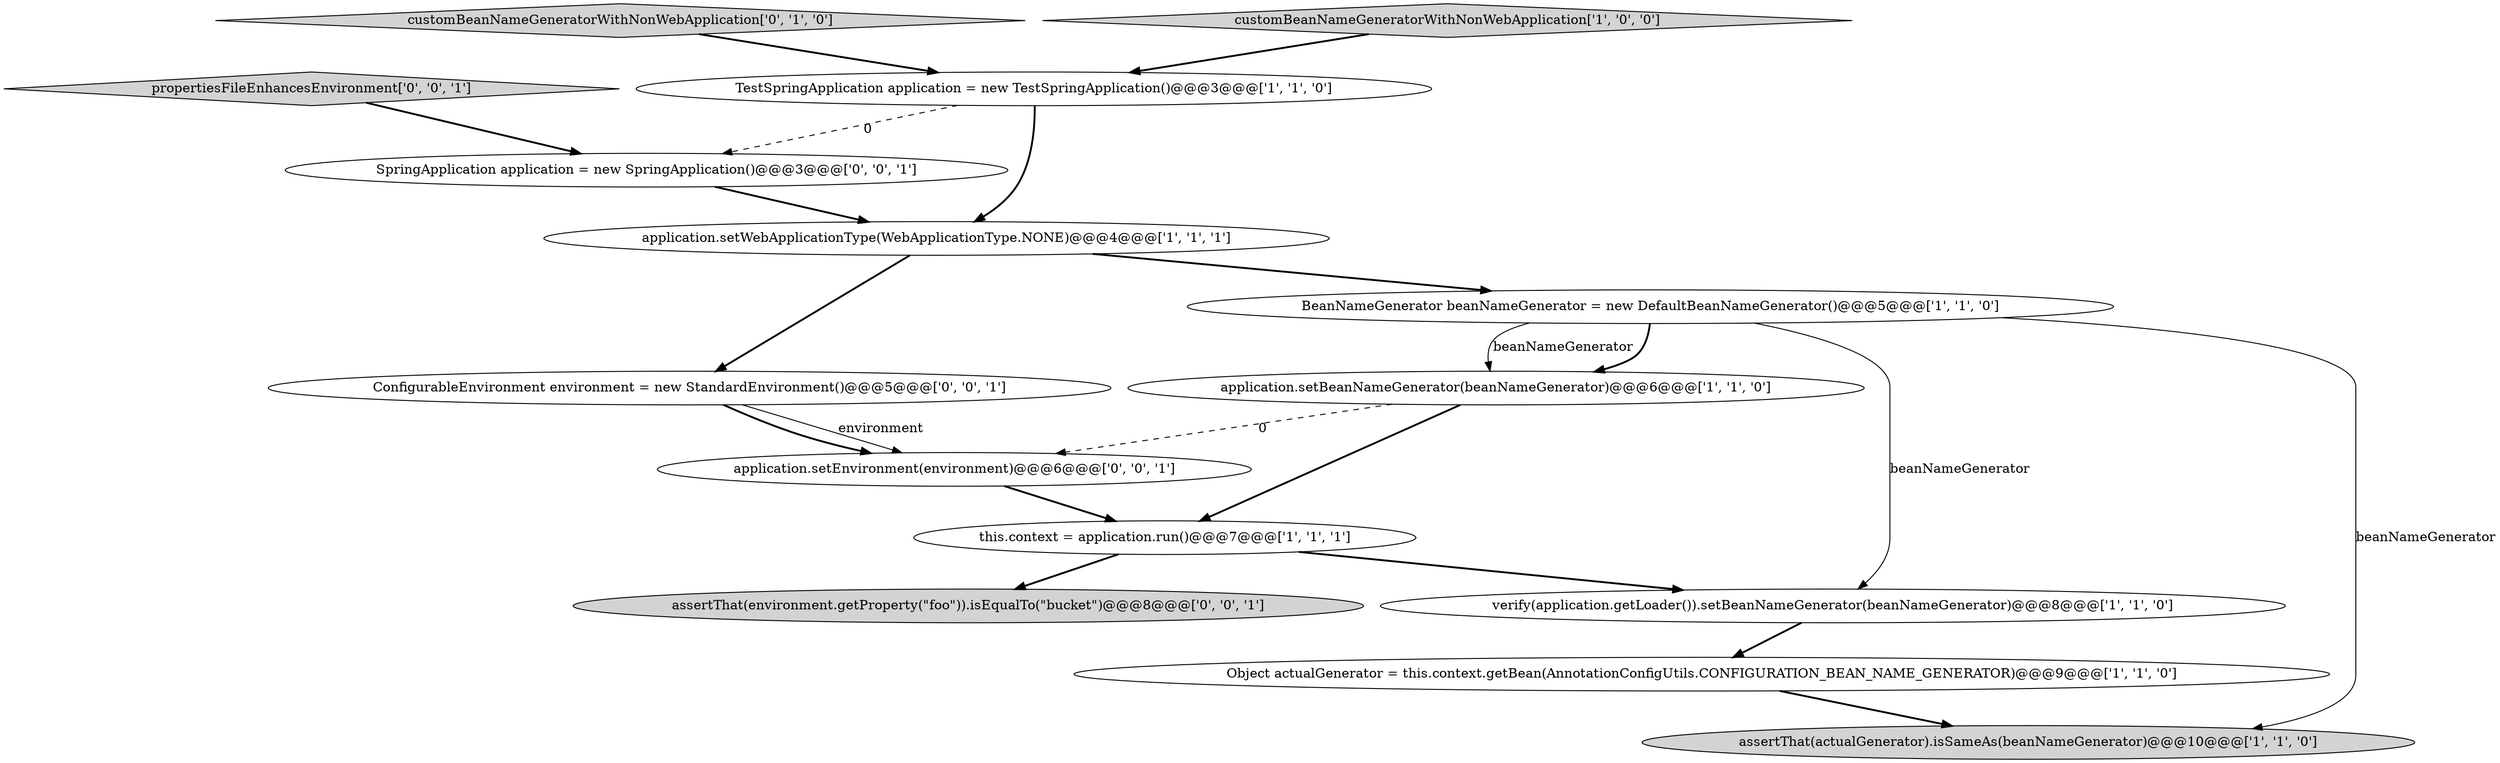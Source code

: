 digraph {
0 [style = filled, label = "verify(application.getLoader()).setBeanNameGenerator(beanNameGenerator)@@@8@@@['1', '1', '0']", fillcolor = white, shape = ellipse image = "AAA0AAABBB1BBB"];
11 [style = filled, label = "ConfigurableEnvironment environment = new StandardEnvironment()@@@5@@@['0', '0', '1']", fillcolor = white, shape = ellipse image = "AAA0AAABBB3BBB"];
9 [style = filled, label = "customBeanNameGeneratorWithNonWebApplication['0', '1', '0']", fillcolor = lightgray, shape = diamond image = "AAA0AAABBB2BBB"];
14 [style = filled, label = "propertiesFileEnhancesEnvironment['0', '0', '1']", fillcolor = lightgray, shape = diamond image = "AAA0AAABBB3BBB"];
2 [style = filled, label = "assertThat(actualGenerator).isSameAs(beanNameGenerator)@@@10@@@['1', '1', '0']", fillcolor = lightgray, shape = ellipse image = "AAA0AAABBB1BBB"];
8 [style = filled, label = "application.setBeanNameGenerator(beanNameGenerator)@@@6@@@['1', '1', '0']", fillcolor = white, shape = ellipse image = "AAA0AAABBB1BBB"];
10 [style = filled, label = "SpringApplication application = new SpringApplication()@@@3@@@['0', '0', '1']", fillcolor = white, shape = ellipse image = "AAA0AAABBB3BBB"];
3 [style = filled, label = "application.setWebApplicationType(WebApplicationType.NONE)@@@4@@@['1', '1', '1']", fillcolor = white, shape = ellipse image = "AAA0AAABBB1BBB"];
6 [style = filled, label = "customBeanNameGeneratorWithNonWebApplication['1', '0', '0']", fillcolor = lightgray, shape = diamond image = "AAA0AAABBB1BBB"];
1 [style = filled, label = "this.context = application.run()@@@7@@@['1', '1', '1']", fillcolor = white, shape = ellipse image = "AAA0AAABBB1BBB"];
5 [style = filled, label = "TestSpringApplication application = new TestSpringApplication()@@@3@@@['1', '1', '0']", fillcolor = white, shape = ellipse image = "AAA0AAABBB1BBB"];
12 [style = filled, label = "application.setEnvironment(environment)@@@6@@@['0', '0', '1']", fillcolor = white, shape = ellipse image = "AAA0AAABBB3BBB"];
7 [style = filled, label = "Object actualGenerator = this.context.getBean(AnnotationConfigUtils.CONFIGURATION_BEAN_NAME_GENERATOR)@@@9@@@['1', '1', '0']", fillcolor = white, shape = ellipse image = "AAA0AAABBB1BBB"];
4 [style = filled, label = "BeanNameGenerator beanNameGenerator = new DefaultBeanNameGenerator()@@@5@@@['1', '1', '0']", fillcolor = white, shape = ellipse image = "AAA0AAABBB1BBB"];
13 [style = filled, label = "assertThat(environment.getProperty(\"foo\")).isEqualTo(\"bucket\")@@@8@@@['0', '0', '1']", fillcolor = lightgray, shape = ellipse image = "AAA0AAABBB3BBB"];
5->3 [style = bold, label=""];
4->2 [style = solid, label="beanNameGenerator"];
3->11 [style = bold, label=""];
14->10 [style = bold, label=""];
10->3 [style = bold, label=""];
11->12 [style = solid, label="environment"];
8->12 [style = dashed, label="0"];
11->12 [style = bold, label=""];
1->0 [style = bold, label=""];
12->1 [style = bold, label=""];
3->4 [style = bold, label=""];
1->13 [style = bold, label=""];
0->7 [style = bold, label=""];
8->1 [style = bold, label=""];
6->5 [style = bold, label=""];
5->10 [style = dashed, label="0"];
7->2 [style = bold, label=""];
4->0 [style = solid, label="beanNameGenerator"];
9->5 [style = bold, label=""];
4->8 [style = bold, label=""];
4->8 [style = solid, label="beanNameGenerator"];
}
